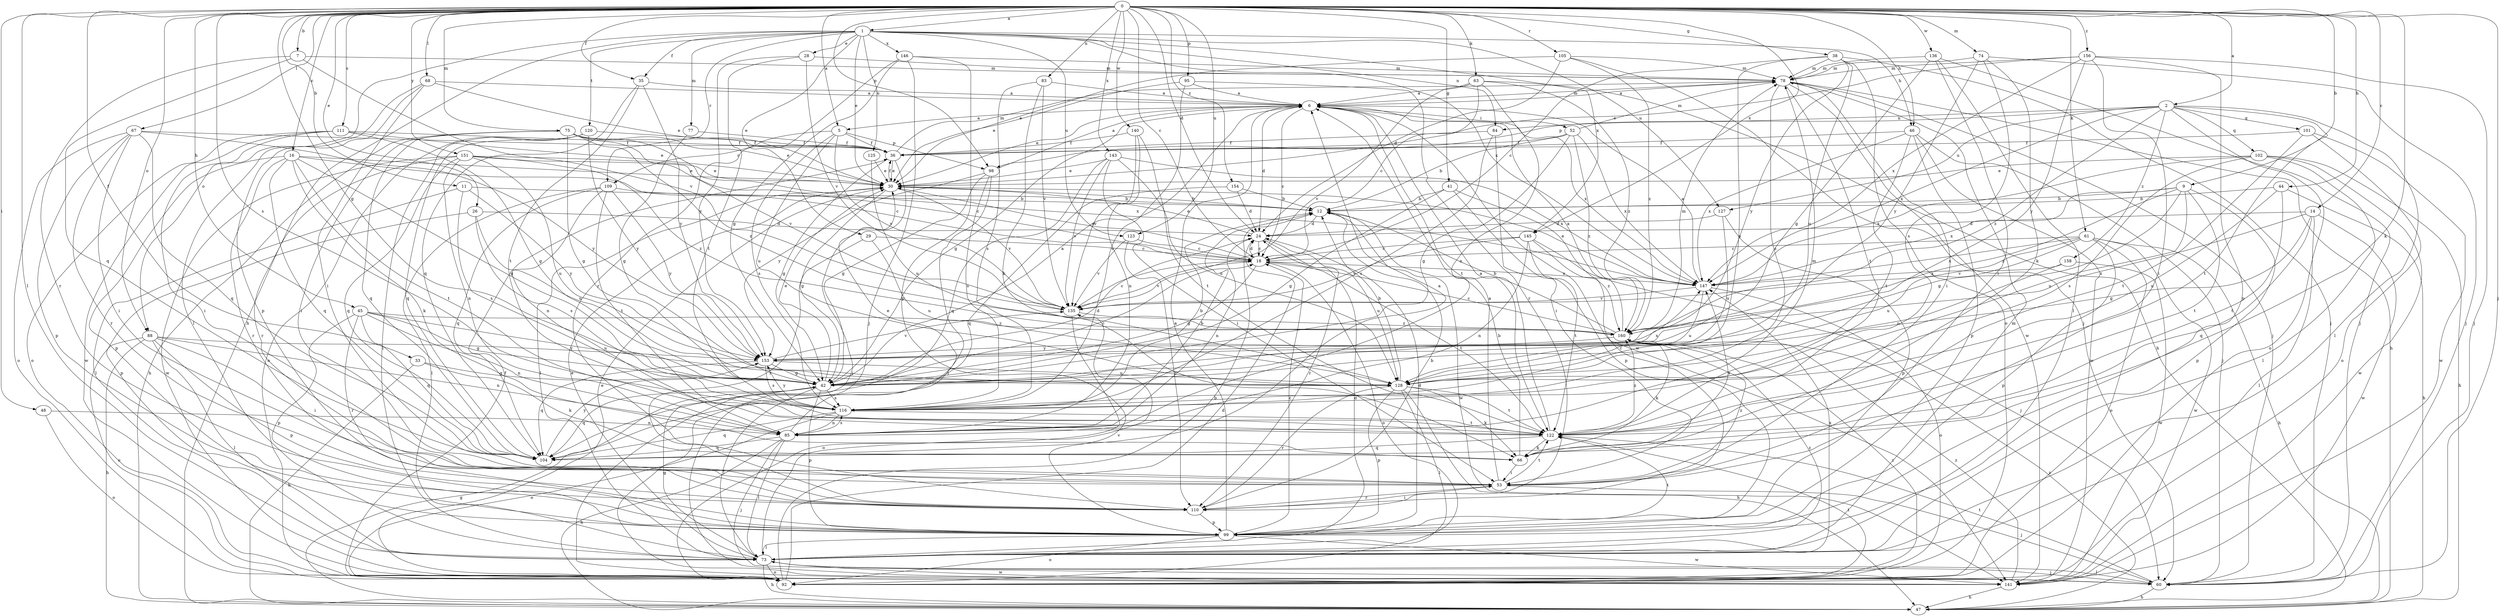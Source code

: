 strict digraph  {
0;
1;
2;
5;
6;
7;
9;
11;
12;
14;
16;
18;
24;
26;
28;
29;
30;
33;
35;
36;
38;
41;
42;
44;
45;
46;
47;
48;
52;
53;
60;
61;
63;
66;
67;
68;
73;
74;
75;
77;
78;
83;
84;
85;
88;
92;
95;
98;
99;
101;
102;
104;
105;
109;
110;
111;
116;
120;
122;
123;
125;
127;
128;
135;
136;
140;
141;
143;
145;
146;
147;
151;
153;
154;
156;
158;
160;
0 -> 1  [label=a];
0 -> 2  [label=a];
0 -> 5  [label=a];
0 -> 7  [label=b];
0 -> 9  [label=b];
0 -> 11  [label=b];
0 -> 14  [label=c];
0 -> 16  [label=c];
0 -> 18  [label=c];
0 -> 24  [label=d];
0 -> 26  [label=e];
0 -> 33  [label=f];
0 -> 35  [label=f];
0 -> 38  [label=g];
0 -> 41  [label=g];
0 -> 42  [label=g];
0 -> 44  [label=h];
0 -> 45  [label=h];
0 -> 46  [label=h];
0 -> 48  [label=i];
0 -> 60  [label=j];
0 -> 61  [label=k];
0 -> 63  [label=k];
0 -> 66  [label=k];
0 -> 67  [label=l];
0 -> 68  [label=l];
0 -> 73  [label=l];
0 -> 74  [label=m];
0 -> 75  [label=m];
0 -> 83  [label=n];
0 -> 88  [label=o];
0 -> 95  [label=p];
0 -> 98  [label=p];
0 -> 105  [label=r];
0 -> 111  [label=s];
0 -> 116  [label=s];
0 -> 123  [label=u];
0 -> 136  [label=w];
0 -> 140  [label=w];
0 -> 143  [label=x];
0 -> 145  [label=x];
0 -> 151  [label=y];
0 -> 154  [label=z];
0 -> 156  [label=z];
1 -> 28  [label=e];
1 -> 29  [label=e];
1 -> 30  [label=e];
1 -> 35  [label=f];
1 -> 46  [label=h];
1 -> 47  [label=h];
1 -> 77  [label=m];
1 -> 84  [label=n];
1 -> 88  [label=o];
1 -> 109  [label=r];
1 -> 120  [label=t];
1 -> 123  [label=u];
1 -> 125  [label=u];
1 -> 127  [label=u];
1 -> 145  [label=x];
1 -> 146  [label=x];
1 -> 147  [label=x];
2 -> 73  [label=l];
2 -> 84  [label=n];
2 -> 92  [label=o];
2 -> 98  [label=p];
2 -> 101  [label=q];
2 -> 102  [label=q];
2 -> 122  [label=t];
2 -> 127  [label=u];
2 -> 147  [label=x];
2 -> 158  [label=z];
2 -> 160  [label=z];
5 -> 36  [label=f];
5 -> 98  [label=p];
5 -> 109  [label=r];
5 -> 116  [label=s];
5 -> 128  [label=u];
5 -> 135  [label=v];
6 -> 5  [label=a];
6 -> 18  [label=c];
6 -> 24  [label=d];
6 -> 30  [label=e];
6 -> 42  [label=g];
6 -> 52  [label=i];
6 -> 78  [label=m];
6 -> 122  [label=t];
6 -> 141  [label=w];
6 -> 147  [label=x];
7 -> 78  [label=m];
7 -> 104  [label=q];
7 -> 110  [label=r];
7 -> 135  [label=v];
9 -> 12  [label=b];
9 -> 42  [label=g];
9 -> 99  [label=p];
9 -> 122  [label=t];
9 -> 128  [label=u];
9 -> 147  [label=x];
9 -> 160  [label=z];
11 -> 12  [label=b];
11 -> 73  [label=l];
11 -> 116  [label=s];
11 -> 153  [label=y];
12 -> 24  [label=d];
12 -> 141  [label=w];
14 -> 24  [label=d];
14 -> 42  [label=g];
14 -> 73  [label=l];
14 -> 104  [label=q];
14 -> 141  [label=w];
14 -> 160  [label=z];
16 -> 18  [label=c];
16 -> 30  [label=e];
16 -> 42  [label=g];
16 -> 66  [label=k];
16 -> 99  [label=p];
16 -> 104  [label=q];
16 -> 110  [label=r];
16 -> 122  [label=t];
18 -> 24  [label=d];
18 -> 30  [label=e];
18 -> 42  [label=g];
18 -> 92  [label=o];
18 -> 122  [label=t];
18 -> 135  [label=v];
18 -> 147  [label=x];
24 -> 18  [label=c];
24 -> 30  [label=e];
24 -> 85  [label=n];
24 -> 110  [label=r];
24 -> 128  [label=u];
26 -> 24  [label=d];
26 -> 99  [label=p];
26 -> 116  [label=s];
26 -> 128  [label=u];
28 -> 78  [label=m];
28 -> 122  [label=t];
28 -> 135  [label=v];
28 -> 153  [label=y];
29 -> 18  [label=c];
29 -> 110  [label=r];
29 -> 128  [label=u];
30 -> 12  [label=b];
30 -> 36  [label=f];
30 -> 42  [label=g];
30 -> 73  [label=l];
30 -> 135  [label=v];
33 -> 42  [label=g];
33 -> 47  [label=h];
33 -> 66  [label=k];
35 -> 6  [label=a];
35 -> 104  [label=q];
35 -> 122  [label=t];
35 -> 153  [label=y];
36 -> 30  [label=e];
36 -> 42  [label=g];
36 -> 60  [label=j];
36 -> 78  [label=m];
38 -> 18  [label=c];
38 -> 60  [label=j];
38 -> 78  [label=m];
38 -> 92  [label=o];
38 -> 116  [label=s];
38 -> 128  [label=u];
38 -> 153  [label=y];
41 -> 12  [label=b];
41 -> 42  [label=g];
41 -> 99  [label=p];
41 -> 110  [label=r];
42 -> 6  [label=a];
42 -> 18  [label=c];
42 -> 24  [label=d];
42 -> 30  [label=e];
42 -> 73  [label=l];
42 -> 99  [label=p];
42 -> 104  [label=q];
42 -> 116  [label=s];
42 -> 147  [label=x];
44 -> 12  [label=b];
44 -> 47  [label=h];
44 -> 122  [label=t];
44 -> 128  [label=u];
45 -> 42  [label=g];
45 -> 85  [label=n];
45 -> 99  [label=p];
45 -> 104  [label=q];
45 -> 110  [label=r];
45 -> 128  [label=u];
45 -> 160  [label=z];
46 -> 36  [label=f];
46 -> 60  [label=j];
46 -> 99  [label=p];
46 -> 122  [label=t];
46 -> 141  [label=w];
46 -> 147  [label=x];
47 -> 42  [label=g];
47 -> 160  [label=z];
48 -> 85  [label=n];
48 -> 92  [label=o];
52 -> 12  [label=b];
52 -> 36  [label=f];
52 -> 42  [label=g];
52 -> 78  [label=m];
52 -> 147  [label=x];
52 -> 160  [label=z];
53 -> 6  [label=a];
53 -> 60  [label=j];
53 -> 110  [label=r];
53 -> 122  [label=t];
53 -> 160  [label=z];
60 -> 47  [label=h];
60 -> 73  [label=l];
60 -> 122  [label=t];
61 -> 18  [label=c];
61 -> 47  [label=h];
61 -> 92  [label=o];
61 -> 99  [label=p];
61 -> 128  [label=u];
61 -> 135  [label=v];
61 -> 141  [label=w];
61 -> 147  [label=x];
63 -> 6  [label=a];
63 -> 18  [label=c];
63 -> 47  [label=h];
63 -> 85  [label=n];
63 -> 135  [label=v];
63 -> 160  [label=z];
66 -> 12  [label=b];
66 -> 53  [label=i];
66 -> 147  [label=x];
67 -> 36  [label=f];
67 -> 53  [label=i];
67 -> 92  [label=o];
67 -> 99  [label=p];
67 -> 104  [label=q];
67 -> 110  [label=r];
67 -> 153  [label=y];
68 -> 6  [label=a];
68 -> 30  [label=e];
68 -> 53  [label=i];
68 -> 73  [label=l];
68 -> 99  [label=p];
73 -> 24  [label=d];
73 -> 30  [label=e];
73 -> 42  [label=g];
73 -> 47  [label=h];
73 -> 60  [label=j];
73 -> 78  [label=m];
73 -> 92  [label=o];
73 -> 135  [label=v];
73 -> 141  [label=w];
73 -> 147  [label=x];
73 -> 160  [label=z];
74 -> 60  [label=j];
74 -> 66  [label=k];
74 -> 78  [label=m];
74 -> 116  [label=s];
74 -> 153  [label=y];
75 -> 30  [label=e];
75 -> 36  [label=f];
75 -> 42  [label=g];
75 -> 47  [label=h];
75 -> 53  [label=i];
75 -> 104  [label=q];
75 -> 135  [label=v];
75 -> 147  [label=x];
75 -> 160  [label=z];
77 -> 36  [label=f];
77 -> 42  [label=g];
78 -> 6  [label=a];
78 -> 47  [label=h];
78 -> 53  [label=i];
78 -> 60  [label=j];
78 -> 116  [label=s];
78 -> 122  [label=t];
78 -> 141  [label=w];
83 -> 6  [label=a];
83 -> 66  [label=k];
83 -> 116  [label=s];
83 -> 135  [label=v];
84 -> 36  [label=f];
84 -> 53  [label=i];
84 -> 116  [label=s];
85 -> 12  [label=b];
85 -> 30  [label=e];
85 -> 47  [label=h];
85 -> 60  [label=j];
85 -> 73  [label=l];
85 -> 78  [label=m];
85 -> 104  [label=q];
85 -> 116  [label=s];
88 -> 47  [label=h];
88 -> 53  [label=i];
88 -> 73  [label=l];
88 -> 85  [label=n];
88 -> 92  [label=o];
88 -> 99  [label=p];
88 -> 153  [label=y];
92 -> 12  [label=b];
92 -> 24  [label=d];
92 -> 36  [label=f];
92 -> 122  [label=t];
92 -> 160  [label=z];
95 -> 6  [label=a];
95 -> 30  [label=e];
95 -> 110  [label=r];
95 -> 116  [label=s];
98 -> 6  [label=a];
98 -> 42  [label=g];
98 -> 60  [label=j];
98 -> 116  [label=s];
98 -> 153  [label=y];
99 -> 6  [label=a];
99 -> 18  [label=c];
99 -> 24  [label=d];
99 -> 73  [label=l];
99 -> 92  [label=o];
99 -> 122  [label=t];
99 -> 141  [label=w];
101 -> 36  [label=f];
101 -> 92  [label=o];
101 -> 122  [label=t];
101 -> 141  [label=w];
102 -> 30  [label=e];
102 -> 47  [label=h];
102 -> 73  [label=l];
102 -> 116  [label=s];
102 -> 141  [label=w];
102 -> 147  [label=x];
104 -> 6  [label=a];
104 -> 153  [label=y];
105 -> 24  [label=d];
105 -> 30  [label=e];
105 -> 60  [label=j];
105 -> 78  [label=m];
105 -> 160  [label=z];
109 -> 12  [label=b];
109 -> 73  [label=l];
109 -> 85  [label=n];
109 -> 104  [label=q];
109 -> 122  [label=t];
109 -> 153  [label=y];
110 -> 12  [label=b];
110 -> 53  [label=i];
110 -> 99  [label=p];
111 -> 30  [label=e];
111 -> 36  [label=f];
111 -> 42  [label=g];
111 -> 53  [label=i];
111 -> 92  [label=o];
111 -> 141  [label=w];
116 -> 12  [label=b];
116 -> 85  [label=n];
116 -> 92  [label=o];
116 -> 104  [label=q];
116 -> 122  [label=t];
116 -> 153  [label=y];
120 -> 36  [label=f];
120 -> 73  [label=l];
120 -> 92  [label=o];
120 -> 104  [label=q];
120 -> 153  [label=y];
122 -> 6  [label=a];
122 -> 66  [label=k];
122 -> 104  [label=q];
122 -> 160  [label=z];
123 -> 18  [label=c];
123 -> 110  [label=r];
123 -> 135  [label=v];
125 -> 30  [label=e];
125 -> 128  [label=u];
127 -> 24  [label=d];
127 -> 99  [label=p];
127 -> 128  [label=u];
128 -> 12  [label=b];
128 -> 47  [label=h];
128 -> 66  [label=k];
128 -> 73  [label=l];
128 -> 99  [label=p];
128 -> 110  [label=r];
128 -> 122  [label=t];
135 -> 18  [label=c];
135 -> 92  [label=o];
135 -> 160  [label=z];
136 -> 42  [label=g];
136 -> 53  [label=i];
136 -> 60  [label=j];
136 -> 73  [label=l];
136 -> 78  [label=m];
140 -> 36  [label=f];
140 -> 85  [label=n];
140 -> 122  [label=t];
140 -> 135  [label=v];
141 -> 30  [label=e];
141 -> 47  [label=h];
141 -> 160  [label=z];
143 -> 30  [label=e];
143 -> 53  [label=i];
143 -> 104  [label=q];
143 -> 128  [label=u];
143 -> 135  [label=v];
143 -> 147  [label=x];
145 -> 18  [label=c];
145 -> 60  [label=j];
145 -> 85  [label=n];
145 -> 122  [label=t];
145 -> 135  [label=v];
145 -> 160  [label=z];
146 -> 42  [label=g];
146 -> 60  [label=j];
146 -> 78  [label=m];
146 -> 99  [label=p];
146 -> 110  [label=r];
147 -> 6  [label=a];
147 -> 30  [label=e];
147 -> 92  [label=o];
147 -> 128  [label=u];
147 -> 135  [label=v];
151 -> 18  [label=c];
151 -> 30  [label=e];
151 -> 85  [label=n];
151 -> 104  [label=q];
151 -> 110  [label=r];
151 -> 128  [label=u];
151 -> 141  [label=w];
151 -> 160  [label=z];
153 -> 42  [label=g];
153 -> 104  [label=q];
153 -> 116  [label=s];
153 -> 128  [label=u];
153 -> 135  [label=v];
154 -> 12  [label=b];
154 -> 24  [label=d];
154 -> 104  [label=q];
156 -> 30  [label=e];
156 -> 53  [label=i];
156 -> 60  [label=j];
156 -> 78  [label=m];
156 -> 99  [label=p];
156 -> 147  [label=x];
156 -> 153  [label=y];
158 -> 128  [label=u];
158 -> 141  [label=w];
158 -> 147  [label=x];
160 -> 6  [label=a];
160 -> 12  [label=b];
160 -> 18  [label=c];
160 -> 66  [label=k];
160 -> 78  [label=m];
160 -> 153  [label=y];
}
